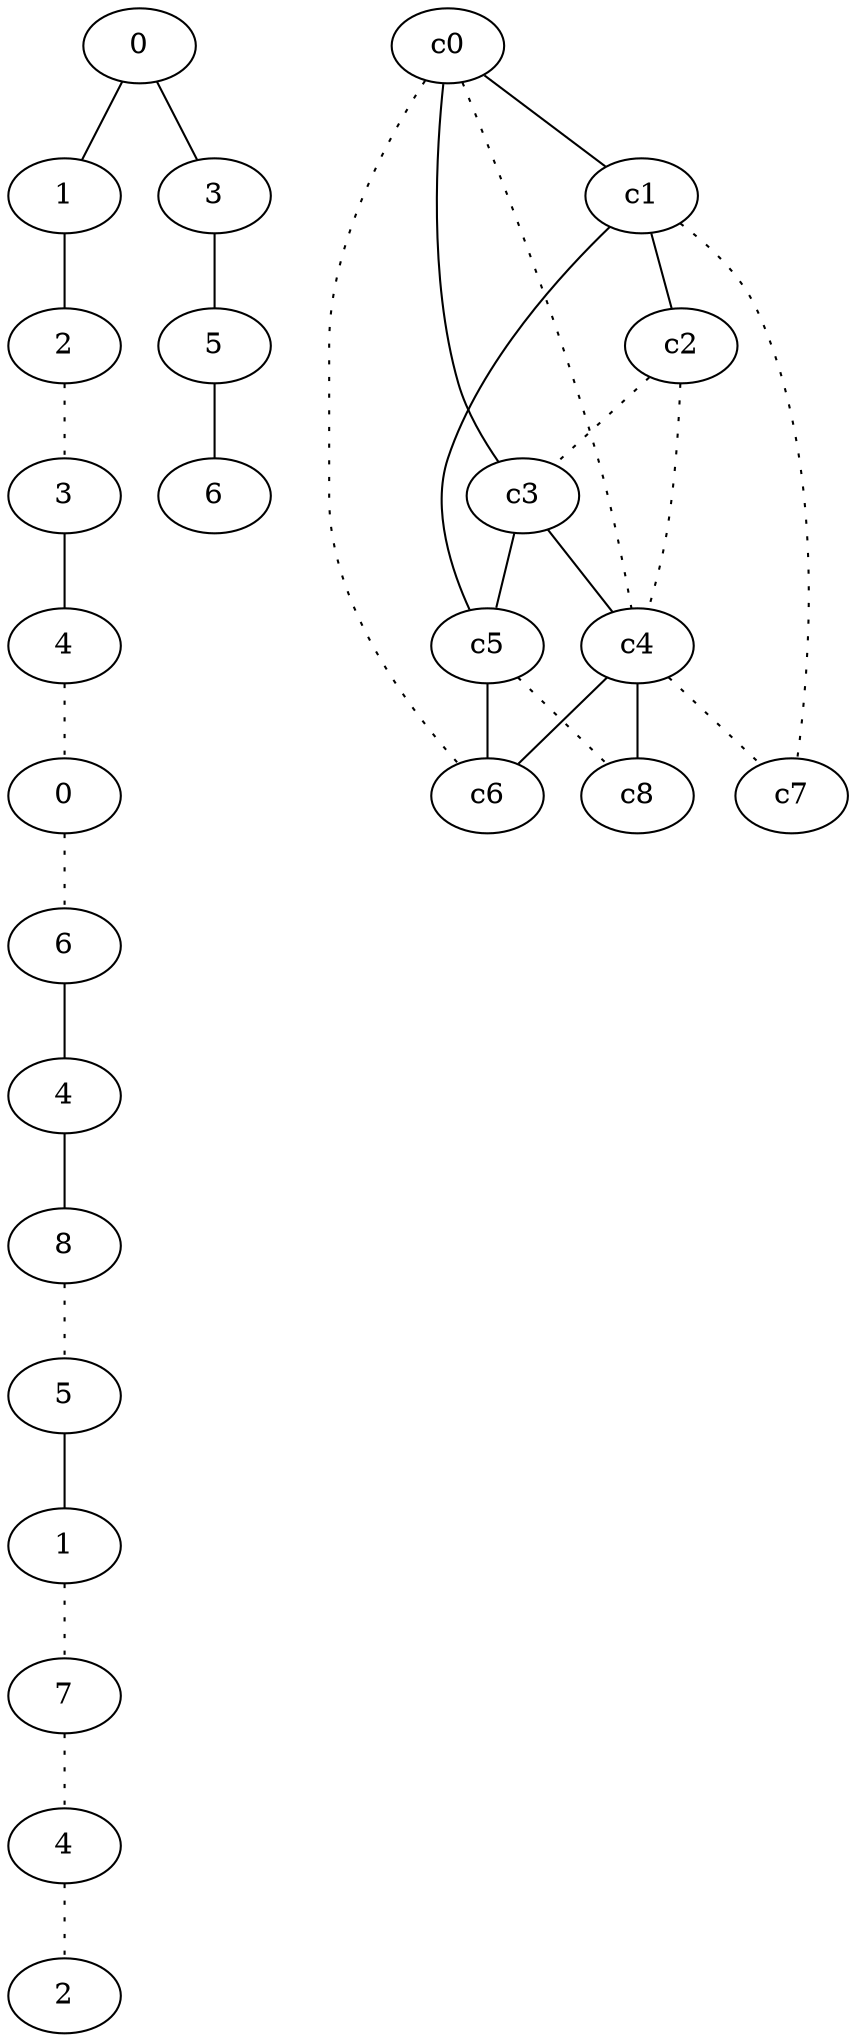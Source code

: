 graph {
a0[label=0];
a1[label=1];
a2[label=2];
a3[label=3];
a4[label=4];
a5[label=0];
a6[label=6];
a7[label=4];
a8[label=8];
a9[label=5];
a10[label=1];
a11[label=7];
a12[label=4];
a13[label=2];
a14[label=3];
a15[label=5];
a16[label=6];
a0 -- a1;
a0 -- a14;
a1 -- a2;
a2 -- a3 [style=dotted];
a3 -- a4;
a4 -- a5 [style=dotted];
a5 -- a6 [style=dotted];
a6 -- a7;
a7 -- a8;
a8 -- a9 [style=dotted];
a9 -- a10;
a10 -- a11 [style=dotted];
a11 -- a12 [style=dotted];
a12 -- a13 [style=dotted];
a14 -- a15;
a15 -- a16;
c0 -- c1;
c0 -- c3;
c0 -- c4 [style=dotted];
c0 -- c6 [style=dotted];
c1 -- c2;
c1 -- c5;
c1 -- c7 [style=dotted];
c2 -- c3 [style=dotted];
c2 -- c4 [style=dotted];
c3 -- c4;
c3 -- c5;
c4 -- c6;
c4 -- c7 [style=dotted];
c4 -- c8;
c5 -- c6;
c5 -- c8 [style=dotted];
}
